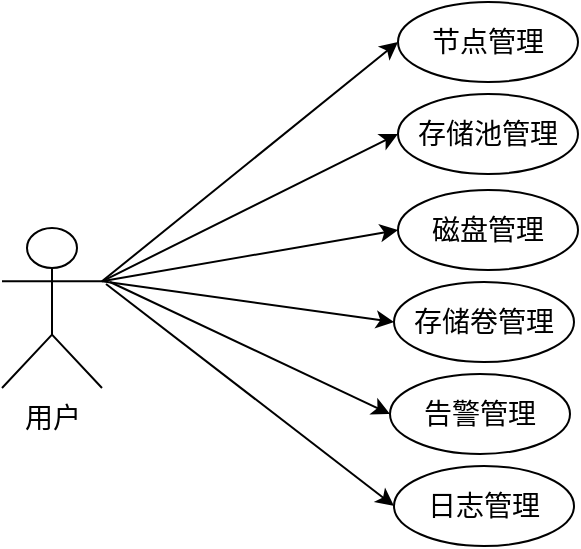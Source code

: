 <mxfile version="21.7.1" type="github">
  <diagram name="第 1 页" id="Y8m1zG7YkmczJ9cumg8B">
    <mxGraphModel dx="1050" dy="542" grid="0" gridSize="10" guides="1" tooltips="1" connect="1" arrows="1" fold="1" page="1" pageScale="1" pageWidth="827" pageHeight="1169" math="0" shadow="0">
      <root>
        <mxCell id="0" />
        <mxCell id="1" parent="0" />
        <mxCell id="H5pEt3jxYGkT5q6poo7g-10" style="rounded=0;orthogonalLoop=1;jettySize=auto;html=1;exitX=1;exitY=0.333;exitDx=0;exitDy=0;exitPerimeter=0;entryX=0;entryY=0.5;entryDx=0;entryDy=0;" parent="1" source="H5pEt3jxYGkT5q6poo7g-1" target="H5pEt3jxYGkT5q6poo7g-4" edge="1">
          <mxGeometry relative="1" as="geometry" />
        </mxCell>
        <mxCell id="H5pEt3jxYGkT5q6poo7g-11" style="rounded=0;orthogonalLoop=1;jettySize=auto;html=1;exitX=1;exitY=0.333;exitDx=0;exitDy=0;exitPerimeter=0;entryX=0;entryY=0.5;entryDx=0;entryDy=0;" parent="1" source="H5pEt3jxYGkT5q6poo7g-1" target="H5pEt3jxYGkT5q6poo7g-7" edge="1">
          <mxGeometry relative="1" as="geometry" />
        </mxCell>
        <mxCell id="H5pEt3jxYGkT5q6poo7g-12" style="rounded=0;orthogonalLoop=1;jettySize=auto;html=1;entryX=0;entryY=0.5;entryDx=0;entryDy=0;exitX=1;exitY=0.333;exitDx=0;exitDy=0;exitPerimeter=0;" parent="1" source="H5pEt3jxYGkT5q6poo7g-1" target="H5pEt3jxYGkT5q6poo7g-9" edge="1">
          <mxGeometry relative="1" as="geometry">
            <mxPoint x="170" y="387" as="sourcePoint" />
          </mxGeometry>
        </mxCell>
        <mxCell id="H5pEt3jxYGkT5q6poo7g-13" style="rounded=0;orthogonalLoop=1;jettySize=auto;html=1;entryX=0;entryY=0.5;entryDx=0;entryDy=0;exitX=1;exitY=0.333;exitDx=0;exitDy=0;exitPerimeter=0;" parent="1" source="H5pEt3jxYGkT5q6poo7g-1" target="H5pEt3jxYGkT5q6poo7g-8" edge="1">
          <mxGeometry relative="1" as="geometry">
            <mxPoint x="150" y="387" as="sourcePoint" />
          </mxGeometry>
        </mxCell>
        <mxCell id="SibevD1H6eJo3k4RsWcW-3" style="rounded=0;orthogonalLoop=1;jettySize=auto;html=1;entryX=0;entryY=0.5;entryDx=0;entryDy=0;" parent="1" target="SibevD1H6eJo3k4RsWcW-1" edge="1">
          <mxGeometry relative="1" as="geometry">
            <mxPoint x="136" y="373" as="sourcePoint" />
          </mxGeometry>
        </mxCell>
        <mxCell id="SibevD1H6eJo3k4RsWcW-4" style="rounded=0;orthogonalLoop=1;jettySize=auto;html=1;entryX=0;entryY=0.5;entryDx=0;entryDy=0;" parent="1" target="SibevD1H6eJo3k4RsWcW-2" edge="1">
          <mxGeometry relative="1" as="geometry">
            <mxPoint x="134" y="374" as="sourcePoint" />
          </mxGeometry>
        </mxCell>
        <mxCell id="H5pEt3jxYGkT5q6poo7g-1" value="用户" style="shape=umlActor;verticalLabelPosition=bottom;verticalAlign=top;html=1;fontSize=14;" parent="1" vertex="1">
          <mxGeometry x="82" y="346" width="50" height="80" as="geometry" />
        </mxCell>
        <mxCell id="H5pEt3jxYGkT5q6poo7g-4" value="&lt;font style=&quot;font-size: 14px;&quot;&gt;节点管理&lt;/font&gt;" style="ellipse;whiteSpace=wrap;html=1;" parent="1" vertex="1">
          <mxGeometry x="280" y="233" width="90" height="40" as="geometry" />
        </mxCell>
        <mxCell id="H5pEt3jxYGkT5q6poo7g-7" value="&lt;font style=&quot;font-size: 14px;&quot;&gt;存储池管理&lt;/font&gt;" style="ellipse;whiteSpace=wrap;html=1;" parent="1" vertex="1">
          <mxGeometry x="280" y="279" width="90" height="40" as="geometry" />
        </mxCell>
        <mxCell id="H5pEt3jxYGkT5q6poo7g-8" value="&lt;font style=&quot;font-size: 14px;&quot;&gt;存储卷管理&lt;/font&gt;" style="ellipse;whiteSpace=wrap;html=1;" parent="1" vertex="1">
          <mxGeometry x="278" y="373" width="90" height="40" as="geometry" />
        </mxCell>
        <mxCell id="H5pEt3jxYGkT5q6poo7g-9" value="&lt;font style=&quot;font-size: 14px;&quot;&gt;磁盘管理&lt;/font&gt;" style="ellipse;whiteSpace=wrap;html=1;" parent="1" vertex="1">
          <mxGeometry x="280" y="327" width="90" height="40" as="geometry" />
        </mxCell>
        <mxCell id="SibevD1H6eJo3k4RsWcW-1" value="&lt;font style=&quot;font-size: 14px;&quot;&gt;告警管理&lt;/font&gt;" style="ellipse;whiteSpace=wrap;html=1;" parent="1" vertex="1">
          <mxGeometry x="276" y="419" width="90" height="40" as="geometry" />
        </mxCell>
        <mxCell id="SibevD1H6eJo3k4RsWcW-2" value="&lt;font style=&quot;font-size: 14px;&quot;&gt;日志管理&lt;/font&gt;" style="ellipse;whiteSpace=wrap;html=1;" parent="1" vertex="1">
          <mxGeometry x="278" y="465" width="90" height="40" as="geometry" />
        </mxCell>
      </root>
    </mxGraphModel>
  </diagram>
</mxfile>
